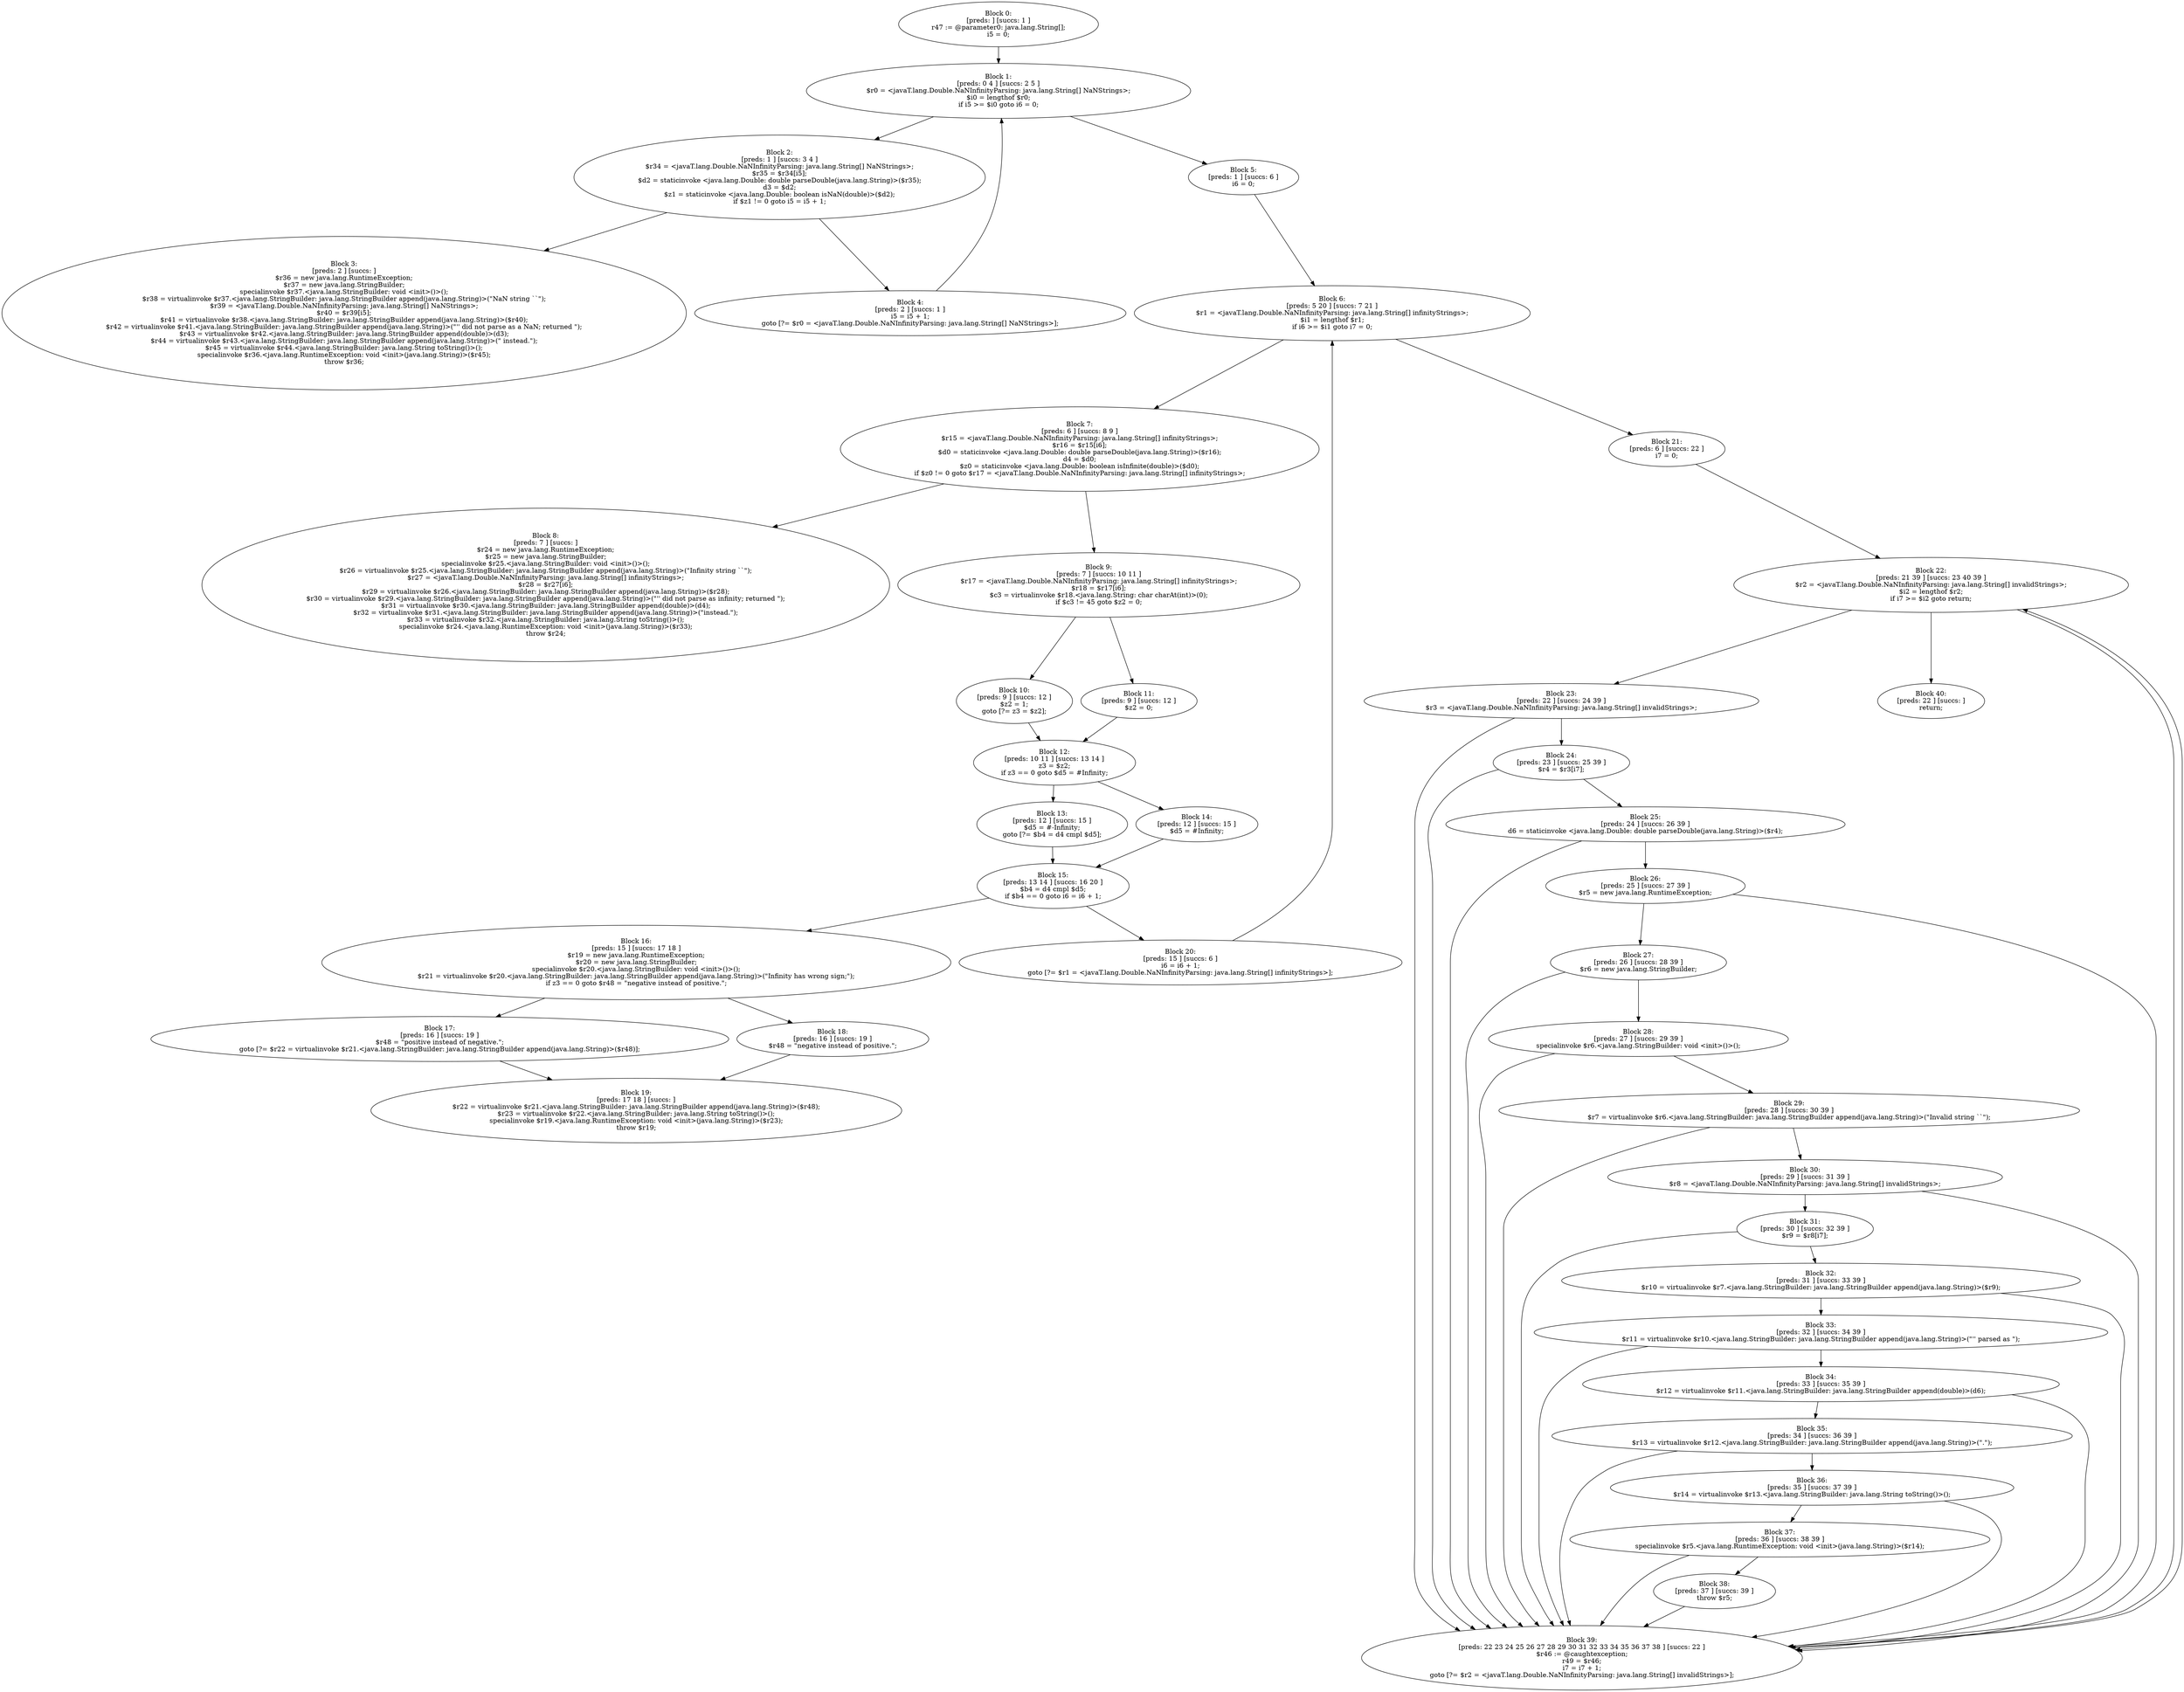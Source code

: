 digraph "unitGraph" {
    "Block 0:
[preds: ] [succs: 1 ]
r47 := @parameter0: java.lang.String[];
i5 = 0;
"
    "Block 1:
[preds: 0 4 ] [succs: 2 5 ]
$r0 = <javaT.lang.Double.NaNInfinityParsing: java.lang.String[] NaNStrings>;
$i0 = lengthof $r0;
if i5 >= $i0 goto i6 = 0;
"
    "Block 2:
[preds: 1 ] [succs: 3 4 ]
$r34 = <javaT.lang.Double.NaNInfinityParsing: java.lang.String[] NaNStrings>;
$r35 = $r34[i5];
$d2 = staticinvoke <java.lang.Double: double parseDouble(java.lang.String)>($r35);
d3 = $d2;
$z1 = staticinvoke <java.lang.Double: boolean isNaN(double)>($d2);
if $z1 != 0 goto i5 = i5 + 1;
"
    "Block 3:
[preds: 2 ] [succs: ]
$r36 = new java.lang.RuntimeException;
$r37 = new java.lang.StringBuilder;
specialinvoke $r37.<java.lang.StringBuilder: void <init>()>();
$r38 = virtualinvoke $r37.<java.lang.StringBuilder: java.lang.StringBuilder append(java.lang.String)>(\"NaN string ``\");
$r39 = <javaT.lang.Double.NaNInfinityParsing: java.lang.String[] NaNStrings>;
$r40 = $r39[i5];
$r41 = virtualinvoke $r38.<java.lang.StringBuilder: java.lang.StringBuilder append(java.lang.String)>($r40);
$r42 = virtualinvoke $r41.<java.lang.StringBuilder: java.lang.StringBuilder append(java.lang.String)>(\"\'\' did not parse as a NaN; returned \");
$r43 = virtualinvoke $r42.<java.lang.StringBuilder: java.lang.StringBuilder append(double)>(d3);
$r44 = virtualinvoke $r43.<java.lang.StringBuilder: java.lang.StringBuilder append(java.lang.String)>(\" instead.\");
$r45 = virtualinvoke $r44.<java.lang.StringBuilder: java.lang.String toString()>();
specialinvoke $r36.<java.lang.RuntimeException: void <init>(java.lang.String)>($r45);
throw $r36;
"
    "Block 4:
[preds: 2 ] [succs: 1 ]
i5 = i5 + 1;
goto [?= $r0 = <javaT.lang.Double.NaNInfinityParsing: java.lang.String[] NaNStrings>];
"
    "Block 5:
[preds: 1 ] [succs: 6 ]
i6 = 0;
"
    "Block 6:
[preds: 5 20 ] [succs: 7 21 ]
$r1 = <javaT.lang.Double.NaNInfinityParsing: java.lang.String[] infinityStrings>;
$i1 = lengthof $r1;
if i6 >= $i1 goto i7 = 0;
"
    "Block 7:
[preds: 6 ] [succs: 8 9 ]
$r15 = <javaT.lang.Double.NaNInfinityParsing: java.lang.String[] infinityStrings>;
$r16 = $r15[i6];
$d0 = staticinvoke <java.lang.Double: double parseDouble(java.lang.String)>($r16);
d4 = $d0;
$z0 = staticinvoke <java.lang.Double: boolean isInfinite(double)>($d0);
if $z0 != 0 goto $r17 = <javaT.lang.Double.NaNInfinityParsing: java.lang.String[] infinityStrings>;
"
    "Block 8:
[preds: 7 ] [succs: ]
$r24 = new java.lang.RuntimeException;
$r25 = new java.lang.StringBuilder;
specialinvoke $r25.<java.lang.StringBuilder: void <init>()>();
$r26 = virtualinvoke $r25.<java.lang.StringBuilder: java.lang.StringBuilder append(java.lang.String)>(\"Infinity string ``\");
$r27 = <javaT.lang.Double.NaNInfinityParsing: java.lang.String[] infinityStrings>;
$r28 = $r27[i6];
$r29 = virtualinvoke $r26.<java.lang.StringBuilder: java.lang.StringBuilder append(java.lang.String)>($r28);
$r30 = virtualinvoke $r29.<java.lang.StringBuilder: java.lang.StringBuilder append(java.lang.String)>(\"\'\' did not parse as infinity; returned \");
$r31 = virtualinvoke $r30.<java.lang.StringBuilder: java.lang.StringBuilder append(double)>(d4);
$r32 = virtualinvoke $r31.<java.lang.StringBuilder: java.lang.StringBuilder append(java.lang.String)>(\"instead.\");
$r33 = virtualinvoke $r32.<java.lang.StringBuilder: java.lang.String toString()>();
specialinvoke $r24.<java.lang.RuntimeException: void <init>(java.lang.String)>($r33);
throw $r24;
"
    "Block 9:
[preds: 7 ] [succs: 10 11 ]
$r17 = <javaT.lang.Double.NaNInfinityParsing: java.lang.String[] infinityStrings>;
$r18 = $r17[i6];
$c3 = virtualinvoke $r18.<java.lang.String: char charAt(int)>(0);
if $c3 != 45 goto $z2 = 0;
"
    "Block 10:
[preds: 9 ] [succs: 12 ]
$z2 = 1;
goto [?= z3 = $z2];
"
    "Block 11:
[preds: 9 ] [succs: 12 ]
$z2 = 0;
"
    "Block 12:
[preds: 10 11 ] [succs: 13 14 ]
z3 = $z2;
if z3 == 0 goto $d5 = #Infinity;
"
    "Block 13:
[preds: 12 ] [succs: 15 ]
$d5 = #-Infinity;
goto [?= $b4 = d4 cmpl $d5];
"
    "Block 14:
[preds: 12 ] [succs: 15 ]
$d5 = #Infinity;
"
    "Block 15:
[preds: 13 14 ] [succs: 16 20 ]
$b4 = d4 cmpl $d5;
if $b4 == 0 goto i6 = i6 + 1;
"
    "Block 16:
[preds: 15 ] [succs: 17 18 ]
$r19 = new java.lang.RuntimeException;
$r20 = new java.lang.StringBuilder;
specialinvoke $r20.<java.lang.StringBuilder: void <init>()>();
$r21 = virtualinvoke $r20.<java.lang.StringBuilder: java.lang.StringBuilder append(java.lang.String)>(\"Infinity has wrong sign;\");
if z3 == 0 goto $r48 = \"negative instead of positive.\";
"
    "Block 17:
[preds: 16 ] [succs: 19 ]
$r48 = \"positive instead of negative.\";
goto [?= $r22 = virtualinvoke $r21.<java.lang.StringBuilder: java.lang.StringBuilder append(java.lang.String)>($r48)];
"
    "Block 18:
[preds: 16 ] [succs: 19 ]
$r48 = \"negative instead of positive.\";
"
    "Block 19:
[preds: 17 18 ] [succs: ]
$r22 = virtualinvoke $r21.<java.lang.StringBuilder: java.lang.StringBuilder append(java.lang.String)>($r48);
$r23 = virtualinvoke $r22.<java.lang.StringBuilder: java.lang.String toString()>();
specialinvoke $r19.<java.lang.RuntimeException: void <init>(java.lang.String)>($r23);
throw $r19;
"
    "Block 20:
[preds: 15 ] [succs: 6 ]
i6 = i6 + 1;
goto [?= $r1 = <javaT.lang.Double.NaNInfinityParsing: java.lang.String[] infinityStrings>];
"
    "Block 21:
[preds: 6 ] [succs: 22 ]
i7 = 0;
"
    "Block 22:
[preds: 21 39 ] [succs: 23 40 39 ]
$r2 = <javaT.lang.Double.NaNInfinityParsing: java.lang.String[] invalidStrings>;
$i2 = lengthof $r2;
if i7 >= $i2 goto return;
"
    "Block 23:
[preds: 22 ] [succs: 24 39 ]
$r3 = <javaT.lang.Double.NaNInfinityParsing: java.lang.String[] invalidStrings>;
"
    "Block 24:
[preds: 23 ] [succs: 25 39 ]
$r4 = $r3[i7];
"
    "Block 25:
[preds: 24 ] [succs: 26 39 ]
d6 = staticinvoke <java.lang.Double: double parseDouble(java.lang.String)>($r4);
"
    "Block 26:
[preds: 25 ] [succs: 27 39 ]
$r5 = new java.lang.RuntimeException;
"
    "Block 27:
[preds: 26 ] [succs: 28 39 ]
$r6 = new java.lang.StringBuilder;
"
    "Block 28:
[preds: 27 ] [succs: 29 39 ]
specialinvoke $r6.<java.lang.StringBuilder: void <init>()>();
"
    "Block 29:
[preds: 28 ] [succs: 30 39 ]
$r7 = virtualinvoke $r6.<java.lang.StringBuilder: java.lang.StringBuilder append(java.lang.String)>(\"Invalid string ``\");
"
    "Block 30:
[preds: 29 ] [succs: 31 39 ]
$r8 = <javaT.lang.Double.NaNInfinityParsing: java.lang.String[] invalidStrings>;
"
    "Block 31:
[preds: 30 ] [succs: 32 39 ]
$r9 = $r8[i7];
"
    "Block 32:
[preds: 31 ] [succs: 33 39 ]
$r10 = virtualinvoke $r7.<java.lang.StringBuilder: java.lang.StringBuilder append(java.lang.String)>($r9);
"
    "Block 33:
[preds: 32 ] [succs: 34 39 ]
$r11 = virtualinvoke $r10.<java.lang.StringBuilder: java.lang.StringBuilder append(java.lang.String)>(\"\'\' parsed as \");
"
    "Block 34:
[preds: 33 ] [succs: 35 39 ]
$r12 = virtualinvoke $r11.<java.lang.StringBuilder: java.lang.StringBuilder append(double)>(d6);
"
    "Block 35:
[preds: 34 ] [succs: 36 39 ]
$r13 = virtualinvoke $r12.<java.lang.StringBuilder: java.lang.StringBuilder append(java.lang.String)>(\".\");
"
    "Block 36:
[preds: 35 ] [succs: 37 39 ]
$r14 = virtualinvoke $r13.<java.lang.StringBuilder: java.lang.String toString()>();
"
    "Block 37:
[preds: 36 ] [succs: 38 39 ]
specialinvoke $r5.<java.lang.RuntimeException: void <init>(java.lang.String)>($r14);
"
    "Block 38:
[preds: 37 ] [succs: 39 ]
throw $r5;
"
    "Block 39:
[preds: 22 23 24 25 26 27 28 29 30 31 32 33 34 35 36 37 38 ] [succs: 22 ]
$r46 := @caughtexception;
r49 = $r46;
i7 = i7 + 1;
goto [?= $r2 = <javaT.lang.Double.NaNInfinityParsing: java.lang.String[] invalidStrings>];
"
    "Block 40:
[preds: 22 ] [succs: ]
return;
"
    "Block 0:
[preds: ] [succs: 1 ]
r47 := @parameter0: java.lang.String[];
i5 = 0;
"->"Block 1:
[preds: 0 4 ] [succs: 2 5 ]
$r0 = <javaT.lang.Double.NaNInfinityParsing: java.lang.String[] NaNStrings>;
$i0 = lengthof $r0;
if i5 >= $i0 goto i6 = 0;
";
    "Block 1:
[preds: 0 4 ] [succs: 2 5 ]
$r0 = <javaT.lang.Double.NaNInfinityParsing: java.lang.String[] NaNStrings>;
$i0 = lengthof $r0;
if i5 >= $i0 goto i6 = 0;
"->"Block 2:
[preds: 1 ] [succs: 3 4 ]
$r34 = <javaT.lang.Double.NaNInfinityParsing: java.lang.String[] NaNStrings>;
$r35 = $r34[i5];
$d2 = staticinvoke <java.lang.Double: double parseDouble(java.lang.String)>($r35);
d3 = $d2;
$z1 = staticinvoke <java.lang.Double: boolean isNaN(double)>($d2);
if $z1 != 0 goto i5 = i5 + 1;
";
    "Block 1:
[preds: 0 4 ] [succs: 2 5 ]
$r0 = <javaT.lang.Double.NaNInfinityParsing: java.lang.String[] NaNStrings>;
$i0 = lengthof $r0;
if i5 >= $i0 goto i6 = 0;
"->"Block 5:
[preds: 1 ] [succs: 6 ]
i6 = 0;
";
    "Block 2:
[preds: 1 ] [succs: 3 4 ]
$r34 = <javaT.lang.Double.NaNInfinityParsing: java.lang.String[] NaNStrings>;
$r35 = $r34[i5];
$d2 = staticinvoke <java.lang.Double: double parseDouble(java.lang.String)>($r35);
d3 = $d2;
$z1 = staticinvoke <java.lang.Double: boolean isNaN(double)>($d2);
if $z1 != 0 goto i5 = i5 + 1;
"->"Block 3:
[preds: 2 ] [succs: ]
$r36 = new java.lang.RuntimeException;
$r37 = new java.lang.StringBuilder;
specialinvoke $r37.<java.lang.StringBuilder: void <init>()>();
$r38 = virtualinvoke $r37.<java.lang.StringBuilder: java.lang.StringBuilder append(java.lang.String)>(\"NaN string ``\");
$r39 = <javaT.lang.Double.NaNInfinityParsing: java.lang.String[] NaNStrings>;
$r40 = $r39[i5];
$r41 = virtualinvoke $r38.<java.lang.StringBuilder: java.lang.StringBuilder append(java.lang.String)>($r40);
$r42 = virtualinvoke $r41.<java.lang.StringBuilder: java.lang.StringBuilder append(java.lang.String)>(\"\'\' did not parse as a NaN; returned \");
$r43 = virtualinvoke $r42.<java.lang.StringBuilder: java.lang.StringBuilder append(double)>(d3);
$r44 = virtualinvoke $r43.<java.lang.StringBuilder: java.lang.StringBuilder append(java.lang.String)>(\" instead.\");
$r45 = virtualinvoke $r44.<java.lang.StringBuilder: java.lang.String toString()>();
specialinvoke $r36.<java.lang.RuntimeException: void <init>(java.lang.String)>($r45);
throw $r36;
";
    "Block 2:
[preds: 1 ] [succs: 3 4 ]
$r34 = <javaT.lang.Double.NaNInfinityParsing: java.lang.String[] NaNStrings>;
$r35 = $r34[i5];
$d2 = staticinvoke <java.lang.Double: double parseDouble(java.lang.String)>($r35);
d3 = $d2;
$z1 = staticinvoke <java.lang.Double: boolean isNaN(double)>($d2);
if $z1 != 0 goto i5 = i5 + 1;
"->"Block 4:
[preds: 2 ] [succs: 1 ]
i5 = i5 + 1;
goto [?= $r0 = <javaT.lang.Double.NaNInfinityParsing: java.lang.String[] NaNStrings>];
";
    "Block 4:
[preds: 2 ] [succs: 1 ]
i5 = i5 + 1;
goto [?= $r0 = <javaT.lang.Double.NaNInfinityParsing: java.lang.String[] NaNStrings>];
"->"Block 1:
[preds: 0 4 ] [succs: 2 5 ]
$r0 = <javaT.lang.Double.NaNInfinityParsing: java.lang.String[] NaNStrings>;
$i0 = lengthof $r0;
if i5 >= $i0 goto i6 = 0;
";
    "Block 5:
[preds: 1 ] [succs: 6 ]
i6 = 0;
"->"Block 6:
[preds: 5 20 ] [succs: 7 21 ]
$r1 = <javaT.lang.Double.NaNInfinityParsing: java.lang.String[] infinityStrings>;
$i1 = lengthof $r1;
if i6 >= $i1 goto i7 = 0;
";
    "Block 6:
[preds: 5 20 ] [succs: 7 21 ]
$r1 = <javaT.lang.Double.NaNInfinityParsing: java.lang.String[] infinityStrings>;
$i1 = lengthof $r1;
if i6 >= $i1 goto i7 = 0;
"->"Block 7:
[preds: 6 ] [succs: 8 9 ]
$r15 = <javaT.lang.Double.NaNInfinityParsing: java.lang.String[] infinityStrings>;
$r16 = $r15[i6];
$d0 = staticinvoke <java.lang.Double: double parseDouble(java.lang.String)>($r16);
d4 = $d0;
$z0 = staticinvoke <java.lang.Double: boolean isInfinite(double)>($d0);
if $z0 != 0 goto $r17 = <javaT.lang.Double.NaNInfinityParsing: java.lang.String[] infinityStrings>;
";
    "Block 6:
[preds: 5 20 ] [succs: 7 21 ]
$r1 = <javaT.lang.Double.NaNInfinityParsing: java.lang.String[] infinityStrings>;
$i1 = lengthof $r1;
if i6 >= $i1 goto i7 = 0;
"->"Block 21:
[preds: 6 ] [succs: 22 ]
i7 = 0;
";
    "Block 7:
[preds: 6 ] [succs: 8 9 ]
$r15 = <javaT.lang.Double.NaNInfinityParsing: java.lang.String[] infinityStrings>;
$r16 = $r15[i6];
$d0 = staticinvoke <java.lang.Double: double parseDouble(java.lang.String)>($r16);
d4 = $d0;
$z0 = staticinvoke <java.lang.Double: boolean isInfinite(double)>($d0);
if $z0 != 0 goto $r17 = <javaT.lang.Double.NaNInfinityParsing: java.lang.String[] infinityStrings>;
"->"Block 8:
[preds: 7 ] [succs: ]
$r24 = new java.lang.RuntimeException;
$r25 = new java.lang.StringBuilder;
specialinvoke $r25.<java.lang.StringBuilder: void <init>()>();
$r26 = virtualinvoke $r25.<java.lang.StringBuilder: java.lang.StringBuilder append(java.lang.String)>(\"Infinity string ``\");
$r27 = <javaT.lang.Double.NaNInfinityParsing: java.lang.String[] infinityStrings>;
$r28 = $r27[i6];
$r29 = virtualinvoke $r26.<java.lang.StringBuilder: java.lang.StringBuilder append(java.lang.String)>($r28);
$r30 = virtualinvoke $r29.<java.lang.StringBuilder: java.lang.StringBuilder append(java.lang.String)>(\"\'\' did not parse as infinity; returned \");
$r31 = virtualinvoke $r30.<java.lang.StringBuilder: java.lang.StringBuilder append(double)>(d4);
$r32 = virtualinvoke $r31.<java.lang.StringBuilder: java.lang.StringBuilder append(java.lang.String)>(\"instead.\");
$r33 = virtualinvoke $r32.<java.lang.StringBuilder: java.lang.String toString()>();
specialinvoke $r24.<java.lang.RuntimeException: void <init>(java.lang.String)>($r33);
throw $r24;
";
    "Block 7:
[preds: 6 ] [succs: 8 9 ]
$r15 = <javaT.lang.Double.NaNInfinityParsing: java.lang.String[] infinityStrings>;
$r16 = $r15[i6];
$d0 = staticinvoke <java.lang.Double: double parseDouble(java.lang.String)>($r16);
d4 = $d0;
$z0 = staticinvoke <java.lang.Double: boolean isInfinite(double)>($d0);
if $z0 != 0 goto $r17 = <javaT.lang.Double.NaNInfinityParsing: java.lang.String[] infinityStrings>;
"->"Block 9:
[preds: 7 ] [succs: 10 11 ]
$r17 = <javaT.lang.Double.NaNInfinityParsing: java.lang.String[] infinityStrings>;
$r18 = $r17[i6];
$c3 = virtualinvoke $r18.<java.lang.String: char charAt(int)>(0);
if $c3 != 45 goto $z2 = 0;
";
    "Block 9:
[preds: 7 ] [succs: 10 11 ]
$r17 = <javaT.lang.Double.NaNInfinityParsing: java.lang.String[] infinityStrings>;
$r18 = $r17[i6];
$c3 = virtualinvoke $r18.<java.lang.String: char charAt(int)>(0);
if $c3 != 45 goto $z2 = 0;
"->"Block 10:
[preds: 9 ] [succs: 12 ]
$z2 = 1;
goto [?= z3 = $z2];
";
    "Block 9:
[preds: 7 ] [succs: 10 11 ]
$r17 = <javaT.lang.Double.NaNInfinityParsing: java.lang.String[] infinityStrings>;
$r18 = $r17[i6];
$c3 = virtualinvoke $r18.<java.lang.String: char charAt(int)>(0);
if $c3 != 45 goto $z2 = 0;
"->"Block 11:
[preds: 9 ] [succs: 12 ]
$z2 = 0;
";
    "Block 10:
[preds: 9 ] [succs: 12 ]
$z2 = 1;
goto [?= z3 = $z2];
"->"Block 12:
[preds: 10 11 ] [succs: 13 14 ]
z3 = $z2;
if z3 == 0 goto $d5 = #Infinity;
";
    "Block 11:
[preds: 9 ] [succs: 12 ]
$z2 = 0;
"->"Block 12:
[preds: 10 11 ] [succs: 13 14 ]
z3 = $z2;
if z3 == 0 goto $d5 = #Infinity;
";
    "Block 12:
[preds: 10 11 ] [succs: 13 14 ]
z3 = $z2;
if z3 == 0 goto $d5 = #Infinity;
"->"Block 13:
[preds: 12 ] [succs: 15 ]
$d5 = #-Infinity;
goto [?= $b4 = d4 cmpl $d5];
";
    "Block 12:
[preds: 10 11 ] [succs: 13 14 ]
z3 = $z2;
if z3 == 0 goto $d5 = #Infinity;
"->"Block 14:
[preds: 12 ] [succs: 15 ]
$d5 = #Infinity;
";
    "Block 13:
[preds: 12 ] [succs: 15 ]
$d5 = #-Infinity;
goto [?= $b4 = d4 cmpl $d5];
"->"Block 15:
[preds: 13 14 ] [succs: 16 20 ]
$b4 = d4 cmpl $d5;
if $b4 == 0 goto i6 = i6 + 1;
";
    "Block 14:
[preds: 12 ] [succs: 15 ]
$d5 = #Infinity;
"->"Block 15:
[preds: 13 14 ] [succs: 16 20 ]
$b4 = d4 cmpl $d5;
if $b4 == 0 goto i6 = i6 + 1;
";
    "Block 15:
[preds: 13 14 ] [succs: 16 20 ]
$b4 = d4 cmpl $d5;
if $b4 == 0 goto i6 = i6 + 1;
"->"Block 16:
[preds: 15 ] [succs: 17 18 ]
$r19 = new java.lang.RuntimeException;
$r20 = new java.lang.StringBuilder;
specialinvoke $r20.<java.lang.StringBuilder: void <init>()>();
$r21 = virtualinvoke $r20.<java.lang.StringBuilder: java.lang.StringBuilder append(java.lang.String)>(\"Infinity has wrong sign;\");
if z3 == 0 goto $r48 = \"negative instead of positive.\";
";
    "Block 15:
[preds: 13 14 ] [succs: 16 20 ]
$b4 = d4 cmpl $d5;
if $b4 == 0 goto i6 = i6 + 1;
"->"Block 20:
[preds: 15 ] [succs: 6 ]
i6 = i6 + 1;
goto [?= $r1 = <javaT.lang.Double.NaNInfinityParsing: java.lang.String[] infinityStrings>];
";
    "Block 16:
[preds: 15 ] [succs: 17 18 ]
$r19 = new java.lang.RuntimeException;
$r20 = new java.lang.StringBuilder;
specialinvoke $r20.<java.lang.StringBuilder: void <init>()>();
$r21 = virtualinvoke $r20.<java.lang.StringBuilder: java.lang.StringBuilder append(java.lang.String)>(\"Infinity has wrong sign;\");
if z3 == 0 goto $r48 = \"negative instead of positive.\";
"->"Block 17:
[preds: 16 ] [succs: 19 ]
$r48 = \"positive instead of negative.\";
goto [?= $r22 = virtualinvoke $r21.<java.lang.StringBuilder: java.lang.StringBuilder append(java.lang.String)>($r48)];
";
    "Block 16:
[preds: 15 ] [succs: 17 18 ]
$r19 = new java.lang.RuntimeException;
$r20 = new java.lang.StringBuilder;
specialinvoke $r20.<java.lang.StringBuilder: void <init>()>();
$r21 = virtualinvoke $r20.<java.lang.StringBuilder: java.lang.StringBuilder append(java.lang.String)>(\"Infinity has wrong sign;\");
if z3 == 0 goto $r48 = \"negative instead of positive.\";
"->"Block 18:
[preds: 16 ] [succs: 19 ]
$r48 = \"negative instead of positive.\";
";
    "Block 17:
[preds: 16 ] [succs: 19 ]
$r48 = \"positive instead of negative.\";
goto [?= $r22 = virtualinvoke $r21.<java.lang.StringBuilder: java.lang.StringBuilder append(java.lang.String)>($r48)];
"->"Block 19:
[preds: 17 18 ] [succs: ]
$r22 = virtualinvoke $r21.<java.lang.StringBuilder: java.lang.StringBuilder append(java.lang.String)>($r48);
$r23 = virtualinvoke $r22.<java.lang.StringBuilder: java.lang.String toString()>();
specialinvoke $r19.<java.lang.RuntimeException: void <init>(java.lang.String)>($r23);
throw $r19;
";
    "Block 18:
[preds: 16 ] [succs: 19 ]
$r48 = \"negative instead of positive.\";
"->"Block 19:
[preds: 17 18 ] [succs: ]
$r22 = virtualinvoke $r21.<java.lang.StringBuilder: java.lang.StringBuilder append(java.lang.String)>($r48);
$r23 = virtualinvoke $r22.<java.lang.StringBuilder: java.lang.String toString()>();
specialinvoke $r19.<java.lang.RuntimeException: void <init>(java.lang.String)>($r23);
throw $r19;
";
    "Block 20:
[preds: 15 ] [succs: 6 ]
i6 = i6 + 1;
goto [?= $r1 = <javaT.lang.Double.NaNInfinityParsing: java.lang.String[] infinityStrings>];
"->"Block 6:
[preds: 5 20 ] [succs: 7 21 ]
$r1 = <javaT.lang.Double.NaNInfinityParsing: java.lang.String[] infinityStrings>;
$i1 = lengthof $r1;
if i6 >= $i1 goto i7 = 0;
";
    "Block 21:
[preds: 6 ] [succs: 22 ]
i7 = 0;
"->"Block 22:
[preds: 21 39 ] [succs: 23 40 39 ]
$r2 = <javaT.lang.Double.NaNInfinityParsing: java.lang.String[] invalidStrings>;
$i2 = lengthof $r2;
if i7 >= $i2 goto return;
";
    "Block 22:
[preds: 21 39 ] [succs: 23 40 39 ]
$r2 = <javaT.lang.Double.NaNInfinityParsing: java.lang.String[] invalidStrings>;
$i2 = lengthof $r2;
if i7 >= $i2 goto return;
"->"Block 23:
[preds: 22 ] [succs: 24 39 ]
$r3 = <javaT.lang.Double.NaNInfinityParsing: java.lang.String[] invalidStrings>;
";
    "Block 22:
[preds: 21 39 ] [succs: 23 40 39 ]
$r2 = <javaT.lang.Double.NaNInfinityParsing: java.lang.String[] invalidStrings>;
$i2 = lengthof $r2;
if i7 >= $i2 goto return;
"->"Block 40:
[preds: 22 ] [succs: ]
return;
";
    "Block 22:
[preds: 21 39 ] [succs: 23 40 39 ]
$r2 = <javaT.lang.Double.NaNInfinityParsing: java.lang.String[] invalidStrings>;
$i2 = lengthof $r2;
if i7 >= $i2 goto return;
"->"Block 39:
[preds: 22 23 24 25 26 27 28 29 30 31 32 33 34 35 36 37 38 ] [succs: 22 ]
$r46 := @caughtexception;
r49 = $r46;
i7 = i7 + 1;
goto [?= $r2 = <javaT.lang.Double.NaNInfinityParsing: java.lang.String[] invalidStrings>];
";
    "Block 23:
[preds: 22 ] [succs: 24 39 ]
$r3 = <javaT.lang.Double.NaNInfinityParsing: java.lang.String[] invalidStrings>;
"->"Block 24:
[preds: 23 ] [succs: 25 39 ]
$r4 = $r3[i7];
";
    "Block 23:
[preds: 22 ] [succs: 24 39 ]
$r3 = <javaT.lang.Double.NaNInfinityParsing: java.lang.String[] invalidStrings>;
"->"Block 39:
[preds: 22 23 24 25 26 27 28 29 30 31 32 33 34 35 36 37 38 ] [succs: 22 ]
$r46 := @caughtexception;
r49 = $r46;
i7 = i7 + 1;
goto [?= $r2 = <javaT.lang.Double.NaNInfinityParsing: java.lang.String[] invalidStrings>];
";
    "Block 24:
[preds: 23 ] [succs: 25 39 ]
$r4 = $r3[i7];
"->"Block 25:
[preds: 24 ] [succs: 26 39 ]
d6 = staticinvoke <java.lang.Double: double parseDouble(java.lang.String)>($r4);
";
    "Block 24:
[preds: 23 ] [succs: 25 39 ]
$r4 = $r3[i7];
"->"Block 39:
[preds: 22 23 24 25 26 27 28 29 30 31 32 33 34 35 36 37 38 ] [succs: 22 ]
$r46 := @caughtexception;
r49 = $r46;
i7 = i7 + 1;
goto [?= $r2 = <javaT.lang.Double.NaNInfinityParsing: java.lang.String[] invalidStrings>];
";
    "Block 25:
[preds: 24 ] [succs: 26 39 ]
d6 = staticinvoke <java.lang.Double: double parseDouble(java.lang.String)>($r4);
"->"Block 26:
[preds: 25 ] [succs: 27 39 ]
$r5 = new java.lang.RuntimeException;
";
    "Block 25:
[preds: 24 ] [succs: 26 39 ]
d6 = staticinvoke <java.lang.Double: double parseDouble(java.lang.String)>($r4);
"->"Block 39:
[preds: 22 23 24 25 26 27 28 29 30 31 32 33 34 35 36 37 38 ] [succs: 22 ]
$r46 := @caughtexception;
r49 = $r46;
i7 = i7 + 1;
goto [?= $r2 = <javaT.lang.Double.NaNInfinityParsing: java.lang.String[] invalidStrings>];
";
    "Block 26:
[preds: 25 ] [succs: 27 39 ]
$r5 = new java.lang.RuntimeException;
"->"Block 27:
[preds: 26 ] [succs: 28 39 ]
$r6 = new java.lang.StringBuilder;
";
    "Block 26:
[preds: 25 ] [succs: 27 39 ]
$r5 = new java.lang.RuntimeException;
"->"Block 39:
[preds: 22 23 24 25 26 27 28 29 30 31 32 33 34 35 36 37 38 ] [succs: 22 ]
$r46 := @caughtexception;
r49 = $r46;
i7 = i7 + 1;
goto [?= $r2 = <javaT.lang.Double.NaNInfinityParsing: java.lang.String[] invalidStrings>];
";
    "Block 27:
[preds: 26 ] [succs: 28 39 ]
$r6 = new java.lang.StringBuilder;
"->"Block 28:
[preds: 27 ] [succs: 29 39 ]
specialinvoke $r6.<java.lang.StringBuilder: void <init>()>();
";
    "Block 27:
[preds: 26 ] [succs: 28 39 ]
$r6 = new java.lang.StringBuilder;
"->"Block 39:
[preds: 22 23 24 25 26 27 28 29 30 31 32 33 34 35 36 37 38 ] [succs: 22 ]
$r46 := @caughtexception;
r49 = $r46;
i7 = i7 + 1;
goto [?= $r2 = <javaT.lang.Double.NaNInfinityParsing: java.lang.String[] invalidStrings>];
";
    "Block 28:
[preds: 27 ] [succs: 29 39 ]
specialinvoke $r6.<java.lang.StringBuilder: void <init>()>();
"->"Block 29:
[preds: 28 ] [succs: 30 39 ]
$r7 = virtualinvoke $r6.<java.lang.StringBuilder: java.lang.StringBuilder append(java.lang.String)>(\"Invalid string ``\");
";
    "Block 28:
[preds: 27 ] [succs: 29 39 ]
specialinvoke $r6.<java.lang.StringBuilder: void <init>()>();
"->"Block 39:
[preds: 22 23 24 25 26 27 28 29 30 31 32 33 34 35 36 37 38 ] [succs: 22 ]
$r46 := @caughtexception;
r49 = $r46;
i7 = i7 + 1;
goto [?= $r2 = <javaT.lang.Double.NaNInfinityParsing: java.lang.String[] invalidStrings>];
";
    "Block 29:
[preds: 28 ] [succs: 30 39 ]
$r7 = virtualinvoke $r6.<java.lang.StringBuilder: java.lang.StringBuilder append(java.lang.String)>(\"Invalid string ``\");
"->"Block 30:
[preds: 29 ] [succs: 31 39 ]
$r8 = <javaT.lang.Double.NaNInfinityParsing: java.lang.String[] invalidStrings>;
";
    "Block 29:
[preds: 28 ] [succs: 30 39 ]
$r7 = virtualinvoke $r6.<java.lang.StringBuilder: java.lang.StringBuilder append(java.lang.String)>(\"Invalid string ``\");
"->"Block 39:
[preds: 22 23 24 25 26 27 28 29 30 31 32 33 34 35 36 37 38 ] [succs: 22 ]
$r46 := @caughtexception;
r49 = $r46;
i7 = i7 + 1;
goto [?= $r2 = <javaT.lang.Double.NaNInfinityParsing: java.lang.String[] invalidStrings>];
";
    "Block 30:
[preds: 29 ] [succs: 31 39 ]
$r8 = <javaT.lang.Double.NaNInfinityParsing: java.lang.String[] invalidStrings>;
"->"Block 31:
[preds: 30 ] [succs: 32 39 ]
$r9 = $r8[i7];
";
    "Block 30:
[preds: 29 ] [succs: 31 39 ]
$r8 = <javaT.lang.Double.NaNInfinityParsing: java.lang.String[] invalidStrings>;
"->"Block 39:
[preds: 22 23 24 25 26 27 28 29 30 31 32 33 34 35 36 37 38 ] [succs: 22 ]
$r46 := @caughtexception;
r49 = $r46;
i7 = i7 + 1;
goto [?= $r2 = <javaT.lang.Double.NaNInfinityParsing: java.lang.String[] invalidStrings>];
";
    "Block 31:
[preds: 30 ] [succs: 32 39 ]
$r9 = $r8[i7];
"->"Block 32:
[preds: 31 ] [succs: 33 39 ]
$r10 = virtualinvoke $r7.<java.lang.StringBuilder: java.lang.StringBuilder append(java.lang.String)>($r9);
";
    "Block 31:
[preds: 30 ] [succs: 32 39 ]
$r9 = $r8[i7];
"->"Block 39:
[preds: 22 23 24 25 26 27 28 29 30 31 32 33 34 35 36 37 38 ] [succs: 22 ]
$r46 := @caughtexception;
r49 = $r46;
i7 = i7 + 1;
goto [?= $r2 = <javaT.lang.Double.NaNInfinityParsing: java.lang.String[] invalidStrings>];
";
    "Block 32:
[preds: 31 ] [succs: 33 39 ]
$r10 = virtualinvoke $r7.<java.lang.StringBuilder: java.lang.StringBuilder append(java.lang.String)>($r9);
"->"Block 33:
[preds: 32 ] [succs: 34 39 ]
$r11 = virtualinvoke $r10.<java.lang.StringBuilder: java.lang.StringBuilder append(java.lang.String)>(\"\'\' parsed as \");
";
    "Block 32:
[preds: 31 ] [succs: 33 39 ]
$r10 = virtualinvoke $r7.<java.lang.StringBuilder: java.lang.StringBuilder append(java.lang.String)>($r9);
"->"Block 39:
[preds: 22 23 24 25 26 27 28 29 30 31 32 33 34 35 36 37 38 ] [succs: 22 ]
$r46 := @caughtexception;
r49 = $r46;
i7 = i7 + 1;
goto [?= $r2 = <javaT.lang.Double.NaNInfinityParsing: java.lang.String[] invalidStrings>];
";
    "Block 33:
[preds: 32 ] [succs: 34 39 ]
$r11 = virtualinvoke $r10.<java.lang.StringBuilder: java.lang.StringBuilder append(java.lang.String)>(\"\'\' parsed as \");
"->"Block 34:
[preds: 33 ] [succs: 35 39 ]
$r12 = virtualinvoke $r11.<java.lang.StringBuilder: java.lang.StringBuilder append(double)>(d6);
";
    "Block 33:
[preds: 32 ] [succs: 34 39 ]
$r11 = virtualinvoke $r10.<java.lang.StringBuilder: java.lang.StringBuilder append(java.lang.String)>(\"\'\' parsed as \");
"->"Block 39:
[preds: 22 23 24 25 26 27 28 29 30 31 32 33 34 35 36 37 38 ] [succs: 22 ]
$r46 := @caughtexception;
r49 = $r46;
i7 = i7 + 1;
goto [?= $r2 = <javaT.lang.Double.NaNInfinityParsing: java.lang.String[] invalidStrings>];
";
    "Block 34:
[preds: 33 ] [succs: 35 39 ]
$r12 = virtualinvoke $r11.<java.lang.StringBuilder: java.lang.StringBuilder append(double)>(d6);
"->"Block 35:
[preds: 34 ] [succs: 36 39 ]
$r13 = virtualinvoke $r12.<java.lang.StringBuilder: java.lang.StringBuilder append(java.lang.String)>(\".\");
";
    "Block 34:
[preds: 33 ] [succs: 35 39 ]
$r12 = virtualinvoke $r11.<java.lang.StringBuilder: java.lang.StringBuilder append(double)>(d6);
"->"Block 39:
[preds: 22 23 24 25 26 27 28 29 30 31 32 33 34 35 36 37 38 ] [succs: 22 ]
$r46 := @caughtexception;
r49 = $r46;
i7 = i7 + 1;
goto [?= $r2 = <javaT.lang.Double.NaNInfinityParsing: java.lang.String[] invalidStrings>];
";
    "Block 35:
[preds: 34 ] [succs: 36 39 ]
$r13 = virtualinvoke $r12.<java.lang.StringBuilder: java.lang.StringBuilder append(java.lang.String)>(\".\");
"->"Block 36:
[preds: 35 ] [succs: 37 39 ]
$r14 = virtualinvoke $r13.<java.lang.StringBuilder: java.lang.String toString()>();
";
    "Block 35:
[preds: 34 ] [succs: 36 39 ]
$r13 = virtualinvoke $r12.<java.lang.StringBuilder: java.lang.StringBuilder append(java.lang.String)>(\".\");
"->"Block 39:
[preds: 22 23 24 25 26 27 28 29 30 31 32 33 34 35 36 37 38 ] [succs: 22 ]
$r46 := @caughtexception;
r49 = $r46;
i7 = i7 + 1;
goto [?= $r2 = <javaT.lang.Double.NaNInfinityParsing: java.lang.String[] invalidStrings>];
";
    "Block 36:
[preds: 35 ] [succs: 37 39 ]
$r14 = virtualinvoke $r13.<java.lang.StringBuilder: java.lang.String toString()>();
"->"Block 37:
[preds: 36 ] [succs: 38 39 ]
specialinvoke $r5.<java.lang.RuntimeException: void <init>(java.lang.String)>($r14);
";
    "Block 36:
[preds: 35 ] [succs: 37 39 ]
$r14 = virtualinvoke $r13.<java.lang.StringBuilder: java.lang.String toString()>();
"->"Block 39:
[preds: 22 23 24 25 26 27 28 29 30 31 32 33 34 35 36 37 38 ] [succs: 22 ]
$r46 := @caughtexception;
r49 = $r46;
i7 = i7 + 1;
goto [?= $r2 = <javaT.lang.Double.NaNInfinityParsing: java.lang.String[] invalidStrings>];
";
    "Block 37:
[preds: 36 ] [succs: 38 39 ]
specialinvoke $r5.<java.lang.RuntimeException: void <init>(java.lang.String)>($r14);
"->"Block 38:
[preds: 37 ] [succs: 39 ]
throw $r5;
";
    "Block 37:
[preds: 36 ] [succs: 38 39 ]
specialinvoke $r5.<java.lang.RuntimeException: void <init>(java.lang.String)>($r14);
"->"Block 39:
[preds: 22 23 24 25 26 27 28 29 30 31 32 33 34 35 36 37 38 ] [succs: 22 ]
$r46 := @caughtexception;
r49 = $r46;
i7 = i7 + 1;
goto [?= $r2 = <javaT.lang.Double.NaNInfinityParsing: java.lang.String[] invalidStrings>];
";
    "Block 38:
[preds: 37 ] [succs: 39 ]
throw $r5;
"->"Block 39:
[preds: 22 23 24 25 26 27 28 29 30 31 32 33 34 35 36 37 38 ] [succs: 22 ]
$r46 := @caughtexception;
r49 = $r46;
i7 = i7 + 1;
goto [?= $r2 = <javaT.lang.Double.NaNInfinityParsing: java.lang.String[] invalidStrings>];
";
    "Block 39:
[preds: 22 23 24 25 26 27 28 29 30 31 32 33 34 35 36 37 38 ] [succs: 22 ]
$r46 := @caughtexception;
r49 = $r46;
i7 = i7 + 1;
goto [?= $r2 = <javaT.lang.Double.NaNInfinityParsing: java.lang.String[] invalidStrings>];
"->"Block 22:
[preds: 21 39 ] [succs: 23 40 39 ]
$r2 = <javaT.lang.Double.NaNInfinityParsing: java.lang.String[] invalidStrings>;
$i2 = lengthof $r2;
if i7 >= $i2 goto return;
";
}
